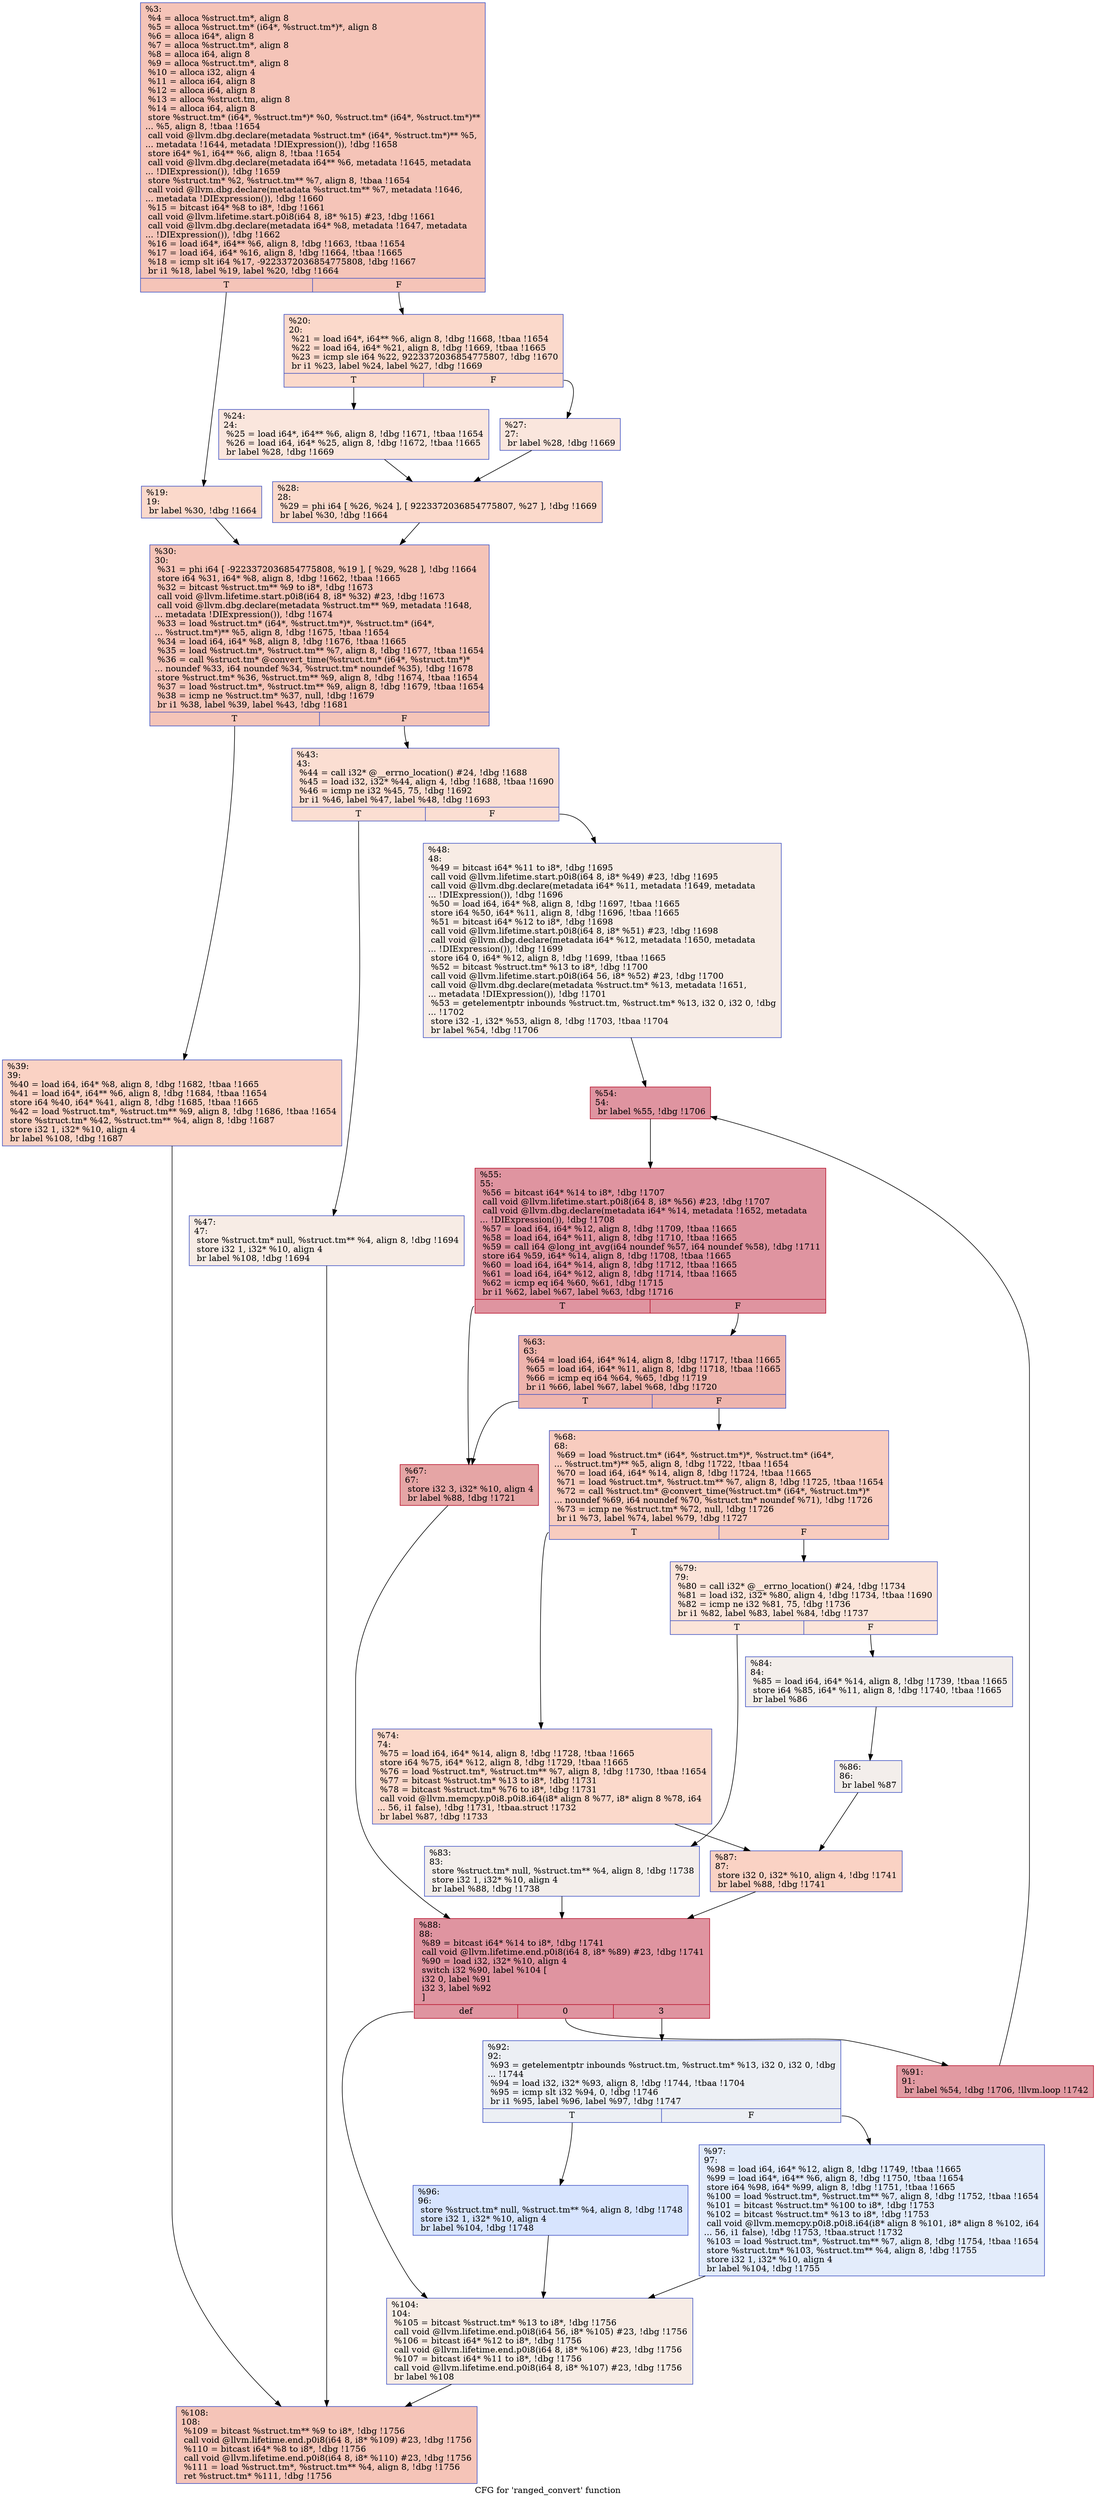 digraph "CFG for 'ranged_convert' function" {
	label="CFG for 'ranged_convert' function";

	Node0x18dae80 [shape=record,color="#3d50c3ff", style=filled, fillcolor="#e97a5f70",label="{%3:\l  %4 = alloca %struct.tm*, align 8\l  %5 = alloca %struct.tm* (i64*, %struct.tm*)*, align 8\l  %6 = alloca i64*, align 8\l  %7 = alloca %struct.tm*, align 8\l  %8 = alloca i64, align 8\l  %9 = alloca %struct.tm*, align 8\l  %10 = alloca i32, align 4\l  %11 = alloca i64, align 8\l  %12 = alloca i64, align 8\l  %13 = alloca %struct.tm, align 8\l  %14 = alloca i64, align 8\l  store %struct.tm* (i64*, %struct.tm*)* %0, %struct.tm* (i64*, %struct.tm*)**\l... %5, align 8, !tbaa !1654\l  call void @llvm.dbg.declare(metadata %struct.tm* (i64*, %struct.tm*)** %5,\l... metadata !1644, metadata !DIExpression()), !dbg !1658\l  store i64* %1, i64** %6, align 8, !tbaa !1654\l  call void @llvm.dbg.declare(metadata i64** %6, metadata !1645, metadata\l... !DIExpression()), !dbg !1659\l  store %struct.tm* %2, %struct.tm** %7, align 8, !tbaa !1654\l  call void @llvm.dbg.declare(metadata %struct.tm** %7, metadata !1646,\l... metadata !DIExpression()), !dbg !1660\l  %15 = bitcast i64* %8 to i8*, !dbg !1661\l  call void @llvm.lifetime.start.p0i8(i64 8, i8* %15) #23, !dbg !1661\l  call void @llvm.dbg.declare(metadata i64* %8, metadata !1647, metadata\l... !DIExpression()), !dbg !1662\l  %16 = load i64*, i64** %6, align 8, !dbg !1663, !tbaa !1654\l  %17 = load i64, i64* %16, align 8, !dbg !1664, !tbaa !1665\l  %18 = icmp slt i64 %17, -9223372036854775808, !dbg !1667\l  br i1 %18, label %19, label %20, !dbg !1664\l|{<s0>T|<s1>F}}"];
	Node0x18dae80:s0 -> Node0x18e5c40;
	Node0x18dae80:s1 -> Node0x18e5c90;
	Node0x18e5c40 [shape=record,color="#3d50c3ff", style=filled, fillcolor="#f7a88970",label="{%19:\l19:                                               \l  br label %30, !dbg !1664\l}"];
	Node0x18e5c40 -> Node0x18e5dd0;
	Node0x18e5c90 [shape=record,color="#3d50c3ff", style=filled, fillcolor="#f7a88970",label="{%20:\l20:                                               \l  %21 = load i64*, i64** %6, align 8, !dbg !1668, !tbaa !1654\l  %22 = load i64, i64* %21, align 8, !dbg !1669, !tbaa !1665\l  %23 = icmp sle i64 %22, 9223372036854775807, !dbg !1670\l  br i1 %23, label %24, label %27, !dbg !1669\l|{<s0>T|<s1>F}}"];
	Node0x18e5c90:s0 -> Node0x18e5ce0;
	Node0x18e5c90:s1 -> Node0x18e5d30;
	Node0x18e5ce0 [shape=record,color="#3d50c3ff", style=filled, fillcolor="#f3c7b170",label="{%24:\l24:                                               \l  %25 = load i64*, i64** %6, align 8, !dbg !1671, !tbaa !1654\l  %26 = load i64, i64* %25, align 8, !dbg !1672, !tbaa !1665\l  br label %28, !dbg !1669\l}"];
	Node0x18e5ce0 -> Node0x18e5d80;
	Node0x18e5d30 [shape=record,color="#3d50c3ff", style=filled, fillcolor="#f3c7b170",label="{%27:\l27:                                               \l  br label %28, !dbg !1669\l}"];
	Node0x18e5d30 -> Node0x18e5d80;
	Node0x18e5d80 [shape=record,color="#3d50c3ff", style=filled, fillcolor="#f7a88970",label="{%28:\l28:                                               \l  %29 = phi i64 [ %26, %24 ], [ 9223372036854775807, %27 ], !dbg !1669\l  br label %30, !dbg !1664\l}"];
	Node0x18e5d80 -> Node0x18e5dd0;
	Node0x18e5dd0 [shape=record,color="#3d50c3ff", style=filled, fillcolor="#e97a5f70",label="{%30:\l30:                                               \l  %31 = phi i64 [ -9223372036854775808, %19 ], [ %29, %28 ], !dbg !1664\l  store i64 %31, i64* %8, align 8, !dbg !1662, !tbaa !1665\l  %32 = bitcast %struct.tm** %9 to i8*, !dbg !1673\l  call void @llvm.lifetime.start.p0i8(i64 8, i8* %32) #23, !dbg !1673\l  call void @llvm.dbg.declare(metadata %struct.tm** %9, metadata !1648,\l... metadata !DIExpression()), !dbg !1674\l  %33 = load %struct.tm* (i64*, %struct.tm*)*, %struct.tm* (i64*,\l... %struct.tm*)** %5, align 8, !dbg !1675, !tbaa !1654\l  %34 = load i64, i64* %8, align 8, !dbg !1676, !tbaa !1665\l  %35 = load %struct.tm*, %struct.tm** %7, align 8, !dbg !1677, !tbaa !1654\l  %36 = call %struct.tm* @convert_time(%struct.tm* (i64*, %struct.tm*)*\l... noundef %33, i64 noundef %34, %struct.tm* noundef %35), !dbg !1678\l  store %struct.tm* %36, %struct.tm** %9, align 8, !dbg !1674, !tbaa !1654\l  %37 = load %struct.tm*, %struct.tm** %9, align 8, !dbg !1679, !tbaa !1654\l  %38 = icmp ne %struct.tm* %37, null, !dbg !1679\l  br i1 %38, label %39, label %43, !dbg !1681\l|{<s0>T|<s1>F}}"];
	Node0x18e5dd0:s0 -> Node0x18e5e20;
	Node0x18e5dd0:s1 -> Node0x18e5e70;
	Node0x18e5e20 [shape=record,color="#3d50c3ff", style=filled, fillcolor="#f4987a70",label="{%39:\l39:                                               \l  %40 = load i64, i64* %8, align 8, !dbg !1682, !tbaa !1665\l  %41 = load i64*, i64** %6, align 8, !dbg !1684, !tbaa !1654\l  store i64 %40, i64* %41, align 8, !dbg !1685, !tbaa !1665\l  %42 = load %struct.tm*, %struct.tm** %9, align 8, !dbg !1686, !tbaa !1654\l  store %struct.tm* %42, %struct.tm** %4, align 8, !dbg !1687\l  store i32 1, i32* %10, align 4\l  br label %108, !dbg !1687\l}"];
	Node0x18e5e20 -> Node0x18e64b0;
	Node0x18e5e70 [shape=record,color="#3d50c3ff", style=filled, fillcolor="#f7b59970",label="{%43:\l43:                                               \l  %44 = call i32* @__errno_location() #24, !dbg !1688\l  %45 = load i32, i32* %44, align 4, !dbg !1688, !tbaa !1690\l  %46 = icmp ne i32 %45, 75, !dbg !1692\l  br i1 %46, label %47, label %48, !dbg !1693\l|{<s0>T|<s1>F}}"];
	Node0x18e5e70:s0 -> Node0x18e5ec0;
	Node0x18e5e70:s1 -> Node0x18e5f10;
	Node0x18e5ec0 [shape=record,color="#3d50c3ff", style=filled, fillcolor="#ecd3c570",label="{%47:\l47:                                               \l  store %struct.tm* null, %struct.tm** %4, align 8, !dbg !1694\l  store i32 1, i32* %10, align 4\l  br label %108, !dbg !1694\l}"];
	Node0x18e5ec0 -> Node0x18e64b0;
	Node0x18e5f10 [shape=record,color="#3d50c3ff", style=filled, fillcolor="#ecd3c570",label="{%48:\l48:                                               \l  %49 = bitcast i64* %11 to i8*, !dbg !1695\l  call void @llvm.lifetime.start.p0i8(i64 8, i8* %49) #23, !dbg !1695\l  call void @llvm.dbg.declare(metadata i64* %11, metadata !1649, metadata\l... !DIExpression()), !dbg !1696\l  %50 = load i64, i64* %8, align 8, !dbg !1697, !tbaa !1665\l  store i64 %50, i64* %11, align 8, !dbg !1696, !tbaa !1665\l  %51 = bitcast i64* %12 to i8*, !dbg !1698\l  call void @llvm.lifetime.start.p0i8(i64 8, i8* %51) #23, !dbg !1698\l  call void @llvm.dbg.declare(metadata i64* %12, metadata !1650, metadata\l... !DIExpression()), !dbg !1699\l  store i64 0, i64* %12, align 8, !dbg !1699, !tbaa !1665\l  %52 = bitcast %struct.tm* %13 to i8*, !dbg !1700\l  call void @llvm.lifetime.start.p0i8(i64 56, i8* %52) #23, !dbg !1700\l  call void @llvm.dbg.declare(metadata %struct.tm* %13, metadata !1651,\l... metadata !DIExpression()), !dbg !1701\l  %53 = getelementptr inbounds %struct.tm, %struct.tm* %13, i32 0, i32 0, !dbg\l... !1702\l  store i32 -1, i32* %53, align 8, !dbg !1703, !tbaa !1704\l  br label %54, !dbg !1706\l}"];
	Node0x18e5f10 -> Node0x18e5f60;
	Node0x18e5f60 [shape=record,color="#b70d28ff", style=filled, fillcolor="#b70d2870",label="{%54:\l54:                                               \l  br label %55, !dbg !1706\l}"];
	Node0x18e5f60 -> Node0x18e5fb0;
	Node0x18e5fb0 [shape=record,color="#b70d28ff", style=filled, fillcolor="#b70d2870",label="{%55:\l55:                                               \l  %56 = bitcast i64* %14 to i8*, !dbg !1707\l  call void @llvm.lifetime.start.p0i8(i64 8, i8* %56) #23, !dbg !1707\l  call void @llvm.dbg.declare(metadata i64* %14, metadata !1652, metadata\l... !DIExpression()), !dbg !1708\l  %57 = load i64, i64* %12, align 8, !dbg !1709, !tbaa !1665\l  %58 = load i64, i64* %11, align 8, !dbg !1710, !tbaa !1665\l  %59 = call i64 @long_int_avg(i64 noundef %57, i64 noundef %58), !dbg !1711\l  store i64 %59, i64* %14, align 8, !dbg !1708, !tbaa !1665\l  %60 = load i64, i64* %14, align 8, !dbg !1712, !tbaa !1665\l  %61 = load i64, i64* %12, align 8, !dbg !1714, !tbaa !1665\l  %62 = icmp eq i64 %60, %61, !dbg !1715\l  br i1 %62, label %67, label %63, !dbg !1716\l|{<s0>T|<s1>F}}"];
	Node0x18e5fb0:s0 -> Node0x18e6050;
	Node0x18e5fb0:s1 -> Node0x18e6000;
	Node0x18e6000 [shape=record,color="#3d50c3ff", style=filled, fillcolor="#d8564670",label="{%63:\l63:                                               \l  %64 = load i64, i64* %14, align 8, !dbg !1717, !tbaa !1665\l  %65 = load i64, i64* %11, align 8, !dbg !1718, !tbaa !1665\l  %66 = icmp eq i64 %64, %65, !dbg !1719\l  br i1 %66, label %67, label %68, !dbg !1720\l|{<s0>T|<s1>F}}"];
	Node0x18e6000:s0 -> Node0x18e6050;
	Node0x18e6000:s1 -> Node0x18e60a0;
	Node0x18e6050 [shape=record,color="#b70d28ff", style=filled, fillcolor="#c5333470",label="{%67:\l67:                                               \l  store i32 3, i32* %10, align 4\l  br label %88, !dbg !1721\l}"];
	Node0x18e6050 -> Node0x18e62d0;
	Node0x18e60a0 [shape=record,color="#3d50c3ff", style=filled, fillcolor="#f08b6e70",label="{%68:\l68:                                               \l  %69 = load %struct.tm* (i64*, %struct.tm*)*, %struct.tm* (i64*,\l... %struct.tm*)** %5, align 8, !dbg !1722, !tbaa !1654\l  %70 = load i64, i64* %14, align 8, !dbg !1724, !tbaa !1665\l  %71 = load %struct.tm*, %struct.tm** %7, align 8, !dbg !1725, !tbaa !1654\l  %72 = call %struct.tm* @convert_time(%struct.tm* (i64*, %struct.tm*)*\l... noundef %69, i64 noundef %70, %struct.tm* noundef %71), !dbg !1726\l  %73 = icmp ne %struct.tm* %72, null, !dbg !1726\l  br i1 %73, label %74, label %79, !dbg !1727\l|{<s0>T|<s1>F}}"];
	Node0x18e60a0:s0 -> Node0x18e60f0;
	Node0x18e60a0:s1 -> Node0x18e6140;
	Node0x18e60f0 [shape=record,color="#3d50c3ff", style=filled, fillcolor="#f7a88970",label="{%74:\l74:                                               \l  %75 = load i64, i64* %14, align 8, !dbg !1728, !tbaa !1665\l  store i64 %75, i64* %12, align 8, !dbg !1729, !tbaa !1665\l  %76 = load %struct.tm*, %struct.tm** %7, align 8, !dbg !1730, !tbaa !1654\l  %77 = bitcast %struct.tm* %13 to i8*, !dbg !1731\l  %78 = bitcast %struct.tm* %76 to i8*, !dbg !1731\l  call void @llvm.memcpy.p0i8.p0i8.i64(i8* align 8 %77, i8* align 8 %78, i64\l... 56, i1 false), !dbg !1731, !tbaa.struct !1732\l  br label %87, !dbg !1733\l}"];
	Node0x18e60f0 -> Node0x18e6280;
	Node0x18e6140 [shape=record,color="#3d50c3ff", style=filled, fillcolor="#f5c1a970",label="{%79:\l79:                                               \l  %80 = call i32* @__errno_location() #24, !dbg !1734\l  %81 = load i32, i32* %80, align 4, !dbg !1734, !tbaa !1690\l  %82 = icmp ne i32 %81, 75, !dbg !1736\l  br i1 %82, label %83, label %84, !dbg !1737\l|{<s0>T|<s1>F}}"];
	Node0x18e6140:s0 -> Node0x18e6190;
	Node0x18e6140:s1 -> Node0x18e61e0;
	Node0x18e6190 [shape=record,color="#3d50c3ff", style=filled, fillcolor="#e5d8d170",label="{%83:\l83:                                               \l  store %struct.tm* null, %struct.tm** %4, align 8, !dbg !1738\l  store i32 1, i32* %10, align 4\l  br label %88, !dbg !1738\l}"];
	Node0x18e6190 -> Node0x18e62d0;
	Node0x18e61e0 [shape=record,color="#3d50c3ff", style=filled, fillcolor="#e5d8d170",label="{%84:\l84:                                               \l  %85 = load i64, i64* %14, align 8, !dbg !1739, !tbaa !1665\l  store i64 %85, i64* %11, align 8, !dbg !1740, !tbaa !1665\l  br label %86\l}"];
	Node0x18e61e0 -> Node0x18e6230;
	Node0x18e6230 [shape=record,color="#3d50c3ff", style=filled, fillcolor="#e5d8d170",label="{%86:\l86:                                               \l  br label %87\l}"];
	Node0x18e6230 -> Node0x18e6280;
	Node0x18e6280 [shape=record,color="#3d50c3ff", style=filled, fillcolor="#f4987a70",label="{%87:\l87:                                               \l  store i32 0, i32* %10, align 4, !dbg !1741\l  br label %88, !dbg !1741\l}"];
	Node0x18e6280 -> Node0x18e62d0;
	Node0x18e62d0 [shape=record,color="#b70d28ff", style=filled, fillcolor="#b70d2870",label="{%88:\l88:                                               \l  %89 = bitcast i64* %14 to i8*, !dbg !1741\l  call void @llvm.lifetime.end.p0i8(i64 8, i8* %89) #23, !dbg !1741\l  %90 = load i32, i32* %10, align 4\l  switch i32 %90, label %104 [\l    i32 0, label %91\l    i32 3, label %92\l  ]\l|{<s0>def|<s1>0|<s2>3}}"];
	Node0x18e62d0:s0 -> Node0x18e6460;
	Node0x18e62d0:s1 -> Node0x18e6320;
	Node0x18e62d0:s2 -> Node0x18e6370;
	Node0x18e6320 [shape=record,color="#b70d28ff", style=filled, fillcolor="#bb1b2c70",label="{%91:\l91:                                               \l  br label %54, !dbg !1706, !llvm.loop !1742\l}"];
	Node0x18e6320 -> Node0x18e5f60;
	Node0x18e6370 [shape=record,color="#3d50c3ff", style=filled, fillcolor="#d4dbe670",label="{%92:\l92:                                               \l  %93 = getelementptr inbounds %struct.tm, %struct.tm* %13, i32 0, i32 0, !dbg\l... !1744\l  %94 = load i32, i32* %93, align 8, !dbg !1744, !tbaa !1704\l  %95 = icmp slt i32 %94, 0, !dbg !1746\l  br i1 %95, label %96, label %97, !dbg !1747\l|{<s0>T|<s1>F}}"];
	Node0x18e6370:s0 -> Node0x18e63c0;
	Node0x18e6370:s1 -> Node0x18e6410;
	Node0x18e63c0 [shape=record,color="#3d50c3ff", style=filled, fillcolor="#a5c3fe70",label="{%96:\l96:                                               \l  store %struct.tm* null, %struct.tm** %4, align 8, !dbg !1748\l  store i32 1, i32* %10, align 4\l  br label %104, !dbg !1748\l}"];
	Node0x18e63c0 -> Node0x18e6460;
	Node0x18e6410 [shape=record,color="#3d50c3ff", style=filled, fillcolor="#bfd3f670",label="{%97:\l97:                                               \l  %98 = load i64, i64* %12, align 8, !dbg !1749, !tbaa !1665\l  %99 = load i64*, i64** %6, align 8, !dbg !1750, !tbaa !1654\l  store i64 %98, i64* %99, align 8, !dbg !1751, !tbaa !1665\l  %100 = load %struct.tm*, %struct.tm** %7, align 8, !dbg !1752, !tbaa !1654\l  %101 = bitcast %struct.tm* %100 to i8*, !dbg !1753\l  %102 = bitcast %struct.tm* %13 to i8*, !dbg !1753\l  call void @llvm.memcpy.p0i8.p0i8.i64(i8* align 8 %101, i8* align 8 %102, i64\l... 56, i1 false), !dbg !1753, !tbaa.struct !1732\l  %103 = load %struct.tm*, %struct.tm** %7, align 8, !dbg !1754, !tbaa !1654\l  store %struct.tm* %103, %struct.tm** %4, align 8, !dbg !1755\l  store i32 1, i32* %10, align 4\l  br label %104, !dbg !1755\l}"];
	Node0x18e6410 -> Node0x18e6460;
	Node0x18e6460 [shape=record,color="#3d50c3ff", style=filled, fillcolor="#ecd3c570",label="{%104:\l104:                                              \l  %105 = bitcast %struct.tm* %13 to i8*, !dbg !1756\l  call void @llvm.lifetime.end.p0i8(i64 56, i8* %105) #23, !dbg !1756\l  %106 = bitcast i64* %12 to i8*, !dbg !1756\l  call void @llvm.lifetime.end.p0i8(i64 8, i8* %106) #23, !dbg !1756\l  %107 = bitcast i64* %11 to i8*, !dbg !1756\l  call void @llvm.lifetime.end.p0i8(i64 8, i8* %107) #23, !dbg !1756\l  br label %108\l}"];
	Node0x18e6460 -> Node0x18e64b0;
	Node0x18e64b0 [shape=record,color="#3d50c3ff", style=filled, fillcolor="#e97a5f70",label="{%108:\l108:                                              \l  %109 = bitcast %struct.tm** %9 to i8*, !dbg !1756\l  call void @llvm.lifetime.end.p0i8(i64 8, i8* %109) #23, !dbg !1756\l  %110 = bitcast i64* %8 to i8*, !dbg !1756\l  call void @llvm.lifetime.end.p0i8(i64 8, i8* %110) #23, !dbg !1756\l  %111 = load %struct.tm*, %struct.tm** %4, align 8, !dbg !1756\l  ret %struct.tm* %111, !dbg !1756\l}"];
}
